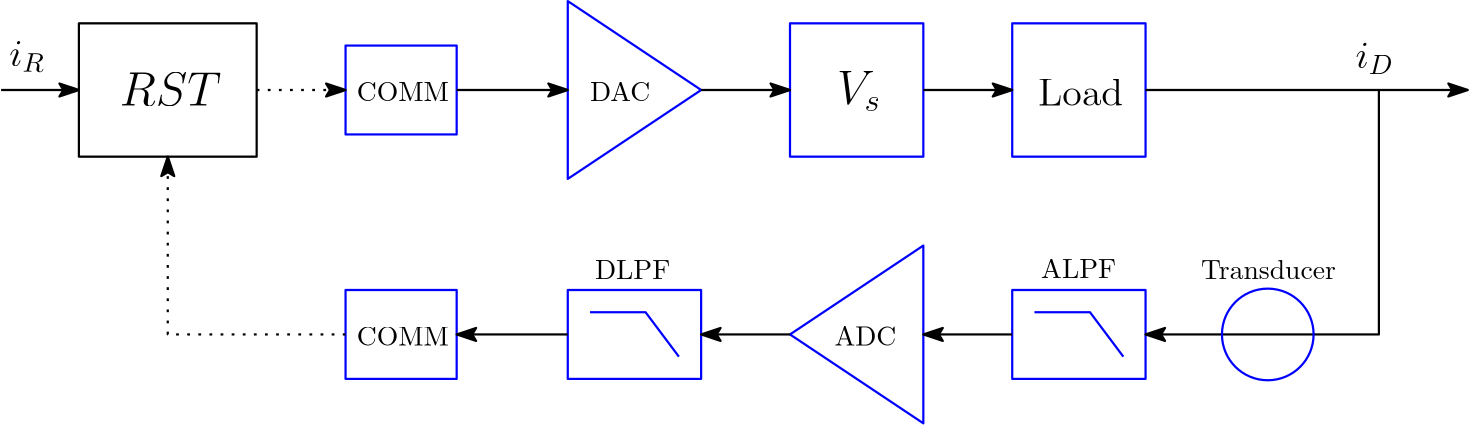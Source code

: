 <?xml version="1.0"?>
<!DOCTYPE ipe SYSTEM "ipe.dtd">
<ipe version="70107" creator="Ipe 7.2.5">
<info created="D:20160817113840" modified="D:20160817115625"/>
<ipestyle name="basic">
<symbol name="arrow/arc(spx)">
<path stroke="sym-stroke" fill="sym-stroke" pen="sym-pen">
0 0 m
-1 0.333 l
-1 -0.333 l
h
</path>
</symbol>
<symbol name="arrow/farc(spx)">
<path stroke="sym-stroke" fill="white" pen="sym-pen">
0 0 m
-1 0.333 l
-1 -0.333 l
h
</path>
</symbol>
<symbol name="arrow/ptarc(spx)">
<path stroke="sym-stroke" fill="sym-stroke" pen="sym-pen">
0 0 m
-1 0.333 l
-0.8 0 l
-1 -0.333 l
h
</path>
</symbol>
<symbol name="arrow/fptarc(spx)">
<path stroke="sym-stroke" fill="white" pen="sym-pen">
0 0 m
-1 0.333 l
-0.8 0 l
-1 -0.333 l
h
</path>
</symbol>
<symbol name="mark/circle(sx)" transformations="translations">
<path fill="sym-stroke">
0.6 0 0 0.6 0 0 e
0.4 0 0 0.4 0 0 e
</path>
</symbol>
<symbol name="mark/disk(sx)" transformations="translations">
<path fill="sym-stroke">
0.6 0 0 0.6 0 0 e
</path>
</symbol>
<symbol name="mark/fdisk(sfx)" transformations="translations">
<group>
<path fill="sym-fill">
0.5 0 0 0.5 0 0 e
</path>
<path fill="sym-stroke" fillrule="eofill">
0.6 0 0 0.6 0 0 e
0.4 0 0 0.4 0 0 e
</path>
</group>
</symbol>
<symbol name="mark/box(sx)" transformations="translations">
<path fill="sym-stroke" fillrule="eofill">
-0.6 -0.6 m
0.6 -0.6 l
0.6 0.6 l
-0.6 0.6 l
h
-0.4 -0.4 m
0.4 -0.4 l
0.4 0.4 l
-0.4 0.4 l
h
</path>
</symbol>
<symbol name="mark/square(sx)" transformations="translations">
<path fill="sym-stroke">
-0.6 -0.6 m
0.6 -0.6 l
0.6 0.6 l
-0.6 0.6 l
h
</path>
</symbol>
<symbol name="mark/fsquare(sfx)" transformations="translations">
<group>
<path fill="sym-fill">
-0.5 -0.5 m
0.5 -0.5 l
0.5 0.5 l
-0.5 0.5 l
h
</path>
<path fill="sym-stroke" fillrule="eofill">
-0.6 -0.6 m
0.6 -0.6 l
0.6 0.6 l
-0.6 0.6 l
h
-0.4 -0.4 m
0.4 -0.4 l
0.4 0.4 l
-0.4 0.4 l
h
</path>
</group>
</symbol>
<symbol name="mark/cross(sx)" transformations="translations">
<group>
<path fill="sym-stroke">
-0.43 -0.57 m
0.57 0.43 l
0.43 0.57 l
-0.57 -0.43 l
h
</path>
<path fill="sym-stroke">
-0.43 0.57 m
0.57 -0.43 l
0.43 -0.57 l
-0.57 0.43 l
h
</path>
</group>
</symbol>
<symbol name="arrow/fnormal(spx)">
<path stroke="sym-stroke" fill="white" pen="sym-pen">
0 0 m
-1 0.333 l
-1 -0.333 l
h
</path>
</symbol>
<symbol name="arrow/pointed(spx)">
<path stroke="sym-stroke" fill="sym-stroke" pen="sym-pen">
0 0 m
-1 0.333 l
-0.8 0 l
-1 -0.333 l
h
</path>
</symbol>
<symbol name="arrow/fpointed(spx)">
<path stroke="sym-stroke" fill="white" pen="sym-pen">
0 0 m
-1 0.333 l
-0.8 0 l
-1 -0.333 l
h
</path>
</symbol>
<symbol name="arrow/linear(spx)">
<path stroke="sym-stroke" pen="sym-pen">
-1 0.333 m
0 0 l
-1 -0.333 l
</path>
</symbol>
<symbol name="arrow/fdouble(spx)">
<path stroke="sym-stroke" fill="white" pen="sym-pen">
0 0 m
-1 0.333 l
-1 -0.333 l
h
-1 0 m
-2 0.333 l
-2 -0.333 l
h
</path>
</symbol>
<symbol name="arrow/double(spx)">
<path stroke="sym-stroke" fill="sym-stroke" pen="sym-pen">
0 0 m
-1 0.333 l
-1 -0.333 l
h
-1 0 m
-2 0.333 l
-2 -0.333 l
h
</path>
</symbol>
<pen name="heavier" value="0.8"/>
<pen name="fat" value="1.2"/>
<pen name="ultrafat" value="2"/>
<symbolsize name="large" value="5"/>
<symbolsize name="small" value="2"/>
<symbolsize name="tiny" value="1.1"/>
<arrowsize name="large" value="10"/>
<arrowsize name="small" value="5"/>
<arrowsize name="tiny" value="3"/>
<color name="red" value="1 0 0"/>
<color name="green" value="0 1 0"/>
<color name="blue" value="0 0 1"/>
<color name="yellow" value="1 1 0"/>
<color name="orange" value="1 0.647 0"/>
<color name="gold" value="1 0.843 0"/>
<color name="purple" value="0.627 0.125 0.941"/>
<color name="gray" value="0.745"/>
<color name="brown" value="0.647 0.165 0.165"/>
<color name="navy" value="0 0 0.502"/>
<color name="pink" value="1 0.753 0.796"/>
<color name="seagreen" value="0.18 0.545 0.341"/>
<color name="turquoise" value="0.251 0.878 0.816"/>
<color name="violet" value="0.933 0.51 0.933"/>
<color name="darkblue" value="0 0 0.545"/>
<color name="darkcyan" value="0 0.545 0.545"/>
<color name="darkgray" value="0.663"/>
<color name="darkgreen" value="0 0.392 0"/>
<color name="darkmagenta" value="0.545 0 0.545"/>
<color name="darkorange" value="1 0.549 0"/>
<color name="darkred" value="0.545 0 0"/>
<color name="lightblue" value="0.678 0.847 0.902"/>
<color name="lightcyan" value="0.878 1 1"/>
<color name="lightgray" value="0.827"/>
<color name="lightgreen" value="0.565 0.933 0.565"/>
<color name="lightyellow" value="1 1 0.878"/>
<dashstyle name="dashed" value="[4] 0"/>
<dashstyle name="dotted" value="[1 3] 0"/>
<dashstyle name="dash dotted" value="[4 2 1 2] 0"/>
<dashstyle name="dash dot dotted" value="[4 2 1 2 1 2] 0"/>
<textsize name="large" value="\large"/>
<textsize name="Large" value="\Large"/>
<textsize name="LARGE" value="\LARGE"/>
<textsize name="huge" value="\huge"/>
<textsize name="Huge" value="\Huge"/>
<textsize name="small" value="\small"/>
<textsize name="footnote" value="\footnotesize"/>
<textsize name="tiny" value="\tiny"/>
<textstyle name="center" begin="\begin{center}" end="\end{center}"/>
<textstyle name="itemize" begin="\begin{itemize}" end="\end{itemize}"/>
<textstyle name="item" begin="\begin{itemize}\item{}" end="\end{itemize}"/>
<gridsize name="4 pts" value="4"/>
<gridsize name="8 pts (~3 mm)" value="8"/>
<gridsize name="16 pts (~6 mm)" value="16"/>
<gridsize name="32 pts (~12 mm)" value="32"/>
<gridsize name="10 pts (~3.5 mm)" value="10"/>
<gridsize name="20 pts (~7 mm)" value="20"/>
<gridsize name="14 pts (~5 mm)" value="14"/>
<gridsize name="28 pts (~10 mm)" value="28"/>
<gridsize name="56 pts (~20 mm)" value="56"/>
<anglesize name="90 deg" value="90"/>
<anglesize name="60 deg" value="60"/>
<anglesize name="45 deg" value="45"/>
<anglesize name="30 deg" value="30"/>
<anglesize name="22.5 deg" value="22.5"/>
<opacity name="10%" value="0.1"/>
<opacity name="30%" value="0.3"/>
<opacity name="50%" value="0.5"/>
<opacity name="75%" value="0.75"/>
<tiling name="falling" angle="-60" step="4" width="1"/>
<tiling name="rising" angle="30" step="4" width="1"/>
</ipestyle>
<page>
<layer name="alpha"/>
<view layers="alpha" active="alpha"/>
<path layer="alpha" matrix="1 0 0 1 -52 0" stroke="black" pen="heavier">
128 784 m
128 736 l
192 736 l
192 784 l
h
</path>
<path matrix="1 0 0 1 -68 0" stroke="blue" pen="heavier">
240 776 m
240 744 l
280 744 l
280 776 l
h
</path>
<path matrix="1 0 0 1 -36 0" stroke="blue" pen="heavier">
368 784 m
368 736 l
416 736 l
416 784 l
h
</path>
<path matrix="1 0 0 1 -52 0" stroke="blue" pen="heavier">
464 784 m
464 736 l
512 736 l
512 784 l
h
</path>
<path matrix="1 0 0 1 -4 -16" stroke="blue" pen="heavier">
464 704 m
464 672 l
416 672 l
416 704 l
h
</path>
<path matrix="1 0 0 1 -20 -16" stroke="blue" pen="heavier">
320 704 m
320 672 l
272 672 l
272 704 l
h
</path>
<path matrix="1 0 0 1 -68 -88" stroke="blue" pen="heavier">
240 776 m
240 744 l
280 744 l
280 776 l
h
</path>
<path matrix="1 0 0 1 -132 152" stroke="blue" pen="heavier">
432 608 m
384 640 l
384 576 l
h
</path>
<path matrix="1 0 0 1 44 64" stroke="blue" pen="heavier">
336 640 m
336 576 l
288 608 l
h
</path>
<path matrix="1 0 0 1 -36 0" stroke="black" dash="dotted" pen="heavier" arrow="ptarc/normal">
208 672 m
144 672 l
144 736 l
</path>
<path matrix="1 0 0 1 -36 0" stroke="black" dash="dotted" pen="heavier" arrow="ptarc/normal">
176 760 m
208 760 l
</path>
<path matrix="1 0 0 1 -36 0" stroke="black" pen="heavier" arrow="ptarc/normal">
248 760 m
288 760 l
</path>
<path matrix="1 0 0 1 -36 0" stroke="black" pen="heavier" arrow="ptarc/normal">
336 760 m
368 760 l
</path>
<path matrix="1 0 0 1 -36 0" stroke="black" pen="heavier" arrow="ptarc/normal">
416 760 m
448 760 l
</path>
<path matrix="1 0 0 1 -36 0" stroke="black" pen="heavier" arrow="ptarc/normal">
448 672 m
416 672 l
</path>
<path matrix="1 0 0 1 -36 0" stroke="black" pen="heavier" arrow="ptarc/normal">
368 672 m
336 672 l
</path>
<path matrix="1 0 0 1 -36 0" stroke="black" pen="heavier" arrow="ptarc/normal">
288 672 m
248 672 l
</path>
<path stroke="black" pen="heavier" arrow="ptarc/normal">
460 760 m
544 760 l
544 672 l
460 672 l
</path>
<path matrix="1 0 0 1 -4 -24" stroke="blue" pen="heavier">
16.4924 0 0 16.4924 508 696 e
</path>
<text matrix="1 0 0 1 -12 -12" transformations="translations" pos="492 704" stroke="black" type="label" width="48.54" height="6.918" depth="0" valign="baseline">Transducer</text>
<text matrix="1 0 0 1 -1.59628 0.319256" transformations="translations" pos="424 692" stroke="black" type="label" width="26.982" height="6.808" depth="0" valign="baseline">ALPF</text>
<text matrix="1 0 0 1 -162.235 0" transformations="translations" pos="424 692" stroke="black" type="label" width="27.121" height="6.808" depth="0" valign="baseline">DLPF</text>
<text matrix="1 0 0 1 -76 -24" transformations="translations" pos="424 692" stroke="black" type="label" width="22.278" height="6.808" depth="0" valign="baseline">ADC</text>
<text matrix="1 0 0 1 -164 64" transformations="translations" pos="424 692" stroke="black" type="label" width="21.724" height="6.808" depth="0" valign="baseline">DAC</text>
<text matrix="1 0 0 1 -248 -24" transformations="translations" pos="424 692" stroke="black" type="label" width="33.209" height="6.808" depth="0" valign="baseline">COMM</text>
<text matrix="1 0 0 1 -248 64" transformations="translations" pos="424 692" stroke="black" type="label" width="33.209" height="6.808" depth="0" valign="baseline">COMM</text>
<text matrix="1 0 0 1 -1.27702 -5.59628" transformations="translations" pos="92 760" stroke="black" type="label" width="36.563" height="11.764" depth="0" valign="baseline" size="LARGE">$RST$</text>
<path stroke="blue" pen="heavier">
420 680 m
440 680 l
452 664 l
452 664 l
</path>
<path matrix="1 0 0 1 -160 0" stroke="blue" pen="heavier">
420 680 m
440 680 l
452 664 l
452 664 l
</path>
<text matrix="1 0 0 1 -3.04223 -4.95777" transformations="translations" pos="352 760" stroke="black" type="label" width="15.839" height="11.766" depth="2.58" valign="baseline" size="LARGE">$V_s$</text>
<text matrix="1 0 0 1 1.27702 -5.59628" transformations="translations" pos="420 760" stroke="black" type="label" width="30.628" height="9.963" depth="0" valign="baseline" size="Large">Load</text>
<path stroke="black" pen="heavier" arrow="ptarc/normal">
544 760 m
576 760 l
</path>
<path stroke="black" pen="heavier" arrow="ptarc/normal">
48 760 m
76 760 l
</path>
<text matrix="1 0 0 1 -10.8547 -5.10809" transformations="translations" pos="546.421 773.054" stroke="black" type="label" width="13.815" height="9.407" depth="2.15" valign="baseline" size="Large">$i_D$</text>
<text matrix="1 0 0 1 -3.19256 -2.8733" transformations="translations" pos="54.1289 771.458" stroke="black" type="label" width="12.932" height="9.407" depth="2.15" valign="baseline" size="Large">$i_R$</text>
</page>
</ipe>
